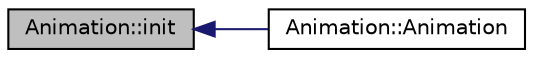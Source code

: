 digraph "Animation::init"
{
  edge [fontname="Helvetica",fontsize="10",labelfontname="Helvetica",labelfontsize="10"];
  node [fontname="Helvetica",fontsize="10",shape=record];
  rankdir="LR";
  Node1 [label="Animation::init",height=0.2,width=0.4,color="black", fillcolor="grey75", style="filled", fontcolor="black"];
  Node1 -> Node2 [dir="back",color="midnightblue",fontsize="10",style="solid",fontname="Helvetica"];
  Node2 [label="Animation::Animation",height=0.2,width=0.4,color="black", fillcolor="white", style="filled",URL="$class_animation.html#a83f0a16cef7117f187ad596de38dd9d6"];
}

